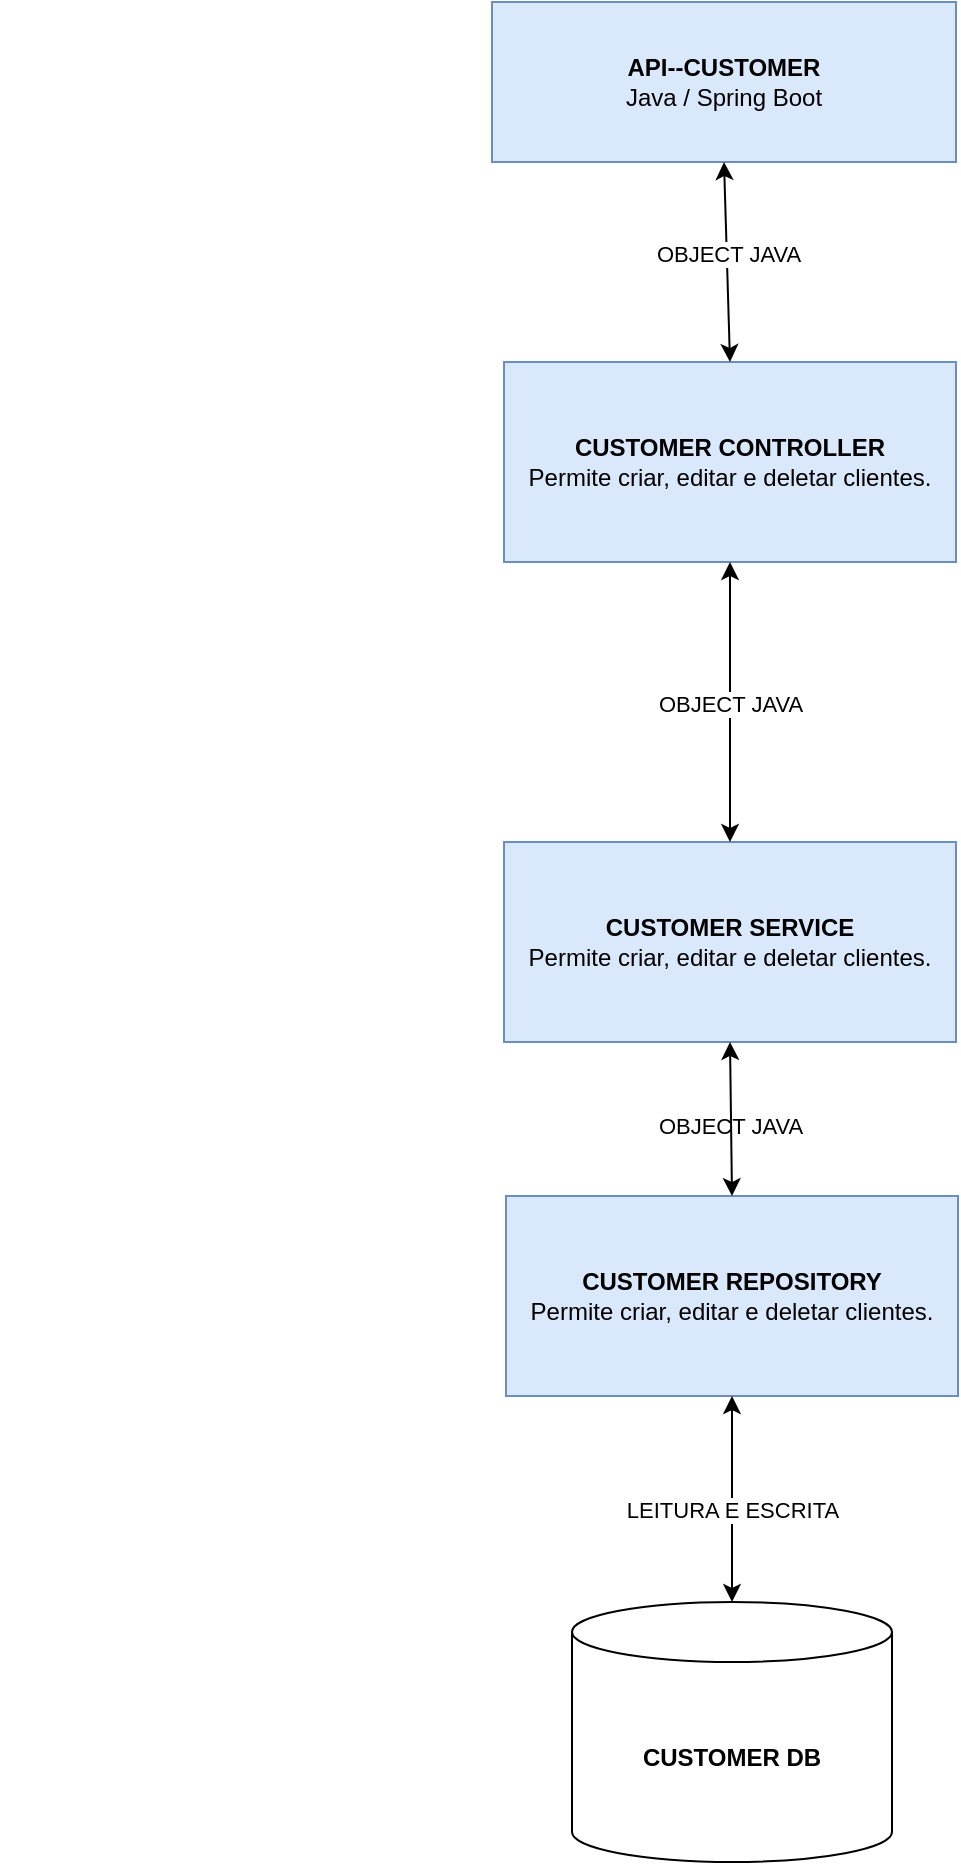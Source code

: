 <mxfile version="24.0.2" type="google">
  <diagram name="Página-1" id="NBkt7IvmojByfJSfpqG8">
    <mxGraphModel dx="-1209" dy="-639" grid="1" gridSize="10" guides="1" tooltips="1" connect="1" arrows="1" fold="1" page="1" pageScale="1" pageWidth="827" pageHeight="1169" math="0" shadow="0">
      <root>
        <mxCell id="0" />
        <mxCell id="1" parent="0" />
        <mxCell id="CX8ekr87qEy7F5eOEZGb-689" value="&lt;font style=&quot;font-size: 12px;&quot;&gt;&lt;b style=&quot;border-color: var(--border-color);&quot;&gt;CUSTOMER CONTROLLER&lt;/b&gt;&lt;br style=&quot;border-color: var(--border-color);&quot;&gt;Permite criar, editar e deletar clientes.&lt;br&gt;&lt;/font&gt;" style="rounded=0;whiteSpace=wrap;html=1;fillColor=#dae8fc;strokeColor=#6c8ebf;" parent="1" vertex="1">
          <mxGeometry x="3202" y="1540" width="226" height="100" as="geometry" />
        </mxCell>
        <mxCell id="CX8ekr87qEy7F5eOEZGb-787" value="&lt;b&gt;API--CUSTOMER&lt;/b&gt;&lt;div&gt;Java / Spring Boot&lt;b&gt;&lt;br&gt;&lt;/b&gt;&lt;/div&gt;" style="rounded=0;whiteSpace=wrap;html=1;fillColor=#dae8fc;strokeColor=#6c8ebf;" parent="1" vertex="1">
          <mxGeometry x="3196" y="1360" width="232" height="80" as="geometry" />
        </mxCell>
        <mxCell id="CX8ekr87qEy7F5eOEZGb-792" value="&lt;font style=&quot;font-size: 12px;&quot;&gt;&lt;b style=&quot;border-color: var(--border-color);&quot;&gt;CUSTOMER REPOSITORY&lt;/b&gt;&lt;br style=&quot;border-color: var(--border-color);&quot;&gt;Permite criar, editar e deletar clientes.&lt;br&gt;&lt;/font&gt;" style="rounded=0;whiteSpace=wrap;html=1;fillColor=#dae8fc;strokeColor=#6c8ebf;" parent="1" vertex="1">
          <mxGeometry x="3203" y="1957" width="226" height="100" as="geometry" />
        </mxCell>
        <mxCell id="CX8ekr87qEy7F5eOEZGb-810" value="OBJECT JAVA" style="edgeLabel;html=1;align=center;verticalAlign=middle;resizable=0;points=[];" parent="1" connectable="0" vertex="1">
          <mxGeometry x="2950.0" y="1930.003" as="geometry">
            <mxPoint x="365" y="-8" as="offset" />
          </mxGeometry>
        </mxCell>
        <mxCell id="CX8ekr87qEy7F5eOEZGb-818" value="&lt;font style=&quot;font-size: 12px;&quot;&gt;&lt;b style=&quot;border-color: var(--border-color);&quot;&gt;CUSTOMER SERVICE&lt;/b&gt;&lt;br style=&quot;border-color: var(--border-color);&quot;&gt;Permite criar, editar e deletar clientes.&lt;br&gt;&lt;/font&gt;" style="rounded=0;whiteSpace=wrap;html=1;fillColor=#dae8fc;strokeColor=#6c8ebf;" parent="1" vertex="1">
          <mxGeometry x="3202" y="1780" width="226" height="100" as="geometry" />
        </mxCell>
        <mxCell id="CX8ekr87qEy7F5eOEZGb-825" value="" style="endArrow=classic;startArrow=classic;html=1;rounded=0;entryX=0.5;entryY=1;entryDx=0;entryDy=0;exitX=0.5;exitY=0;exitDx=0;exitDy=0;" parent="1" source="CX8ekr87qEy7F5eOEZGb-818" target="CX8ekr87qEy7F5eOEZGb-689" edge="1">
          <mxGeometry width="50" height="50" relative="1" as="geometry">
            <mxPoint x="4099" y="1870" as="sourcePoint" />
            <mxPoint x="4149" y="1820" as="targetPoint" />
          </mxGeometry>
        </mxCell>
        <mxCell id="Ni18-RHiG1lsrnfbKM-f-1" value="OBJECT JAVA" style="edgeLabel;html=1;align=center;verticalAlign=middle;resizable=0;points=[];" parent="CX8ekr87qEy7F5eOEZGb-825" connectable="0" vertex="1">
          <mxGeometry x="-0.025" relative="1" as="geometry">
            <mxPoint y="-1" as="offset" />
          </mxGeometry>
        </mxCell>
        <mxCell id="CX8ekr87qEy7F5eOEZGb-828" value="" style="endArrow=classic;startArrow=classic;html=1;rounded=0;entryX=0.5;entryY=1;entryDx=0;entryDy=0;exitX=0.5;exitY=0;exitDx=0;exitDy=0;" parent="1" source="CX8ekr87qEy7F5eOEZGb-792" target="CX8ekr87qEy7F5eOEZGb-818" edge="1">
          <mxGeometry width="50" height="50" relative="1" as="geometry">
            <mxPoint x="3639" y="1990" as="sourcePoint" />
            <mxPoint x="3689" y="1940" as="targetPoint" />
          </mxGeometry>
        </mxCell>
        <mxCell id="CX8ekr87qEy7F5eOEZGb-835" value="" style="endArrow=classic;startArrow=classic;html=1;rounded=0;entryX=0.5;entryY=1;entryDx=0;entryDy=0;exitX=0.5;exitY=0;exitDx=0;exitDy=0;" parent="1" source="CX8ekr87qEy7F5eOEZGb-689" target="CX8ekr87qEy7F5eOEZGb-787" edge="1">
          <mxGeometry width="50" height="50" relative="1" as="geometry">
            <mxPoint x="3449" y="1870" as="sourcePoint" />
            <mxPoint x="3499" y="1820" as="targetPoint" />
          </mxGeometry>
        </mxCell>
        <mxCell id="Ni18-RHiG1lsrnfbKM-f-2" value="OBJECT JAVA" style="edgeLabel;html=1;align=center;verticalAlign=middle;resizable=0;points=[];" parent="CX8ekr87qEy7F5eOEZGb-835" connectable="0" vertex="1">
          <mxGeometry x="0.057" relative="1" as="geometry">
            <mxPoint y="-1" as="offset" />
          </mxGeometry>
        </mxCell>
        <mxCell id="CX8ekr87qEy7F5eOEZGb-836" value="&lt;b&gt;CUSTOMER DB&lt;/b&gt;" style="shape=cylinder3;whiteSpace=wrap;html=1;boundedLbl=1;backgroundOutline=1;size=15;" parent="1" vertex="1">
          <mxGeometry x="3236" y="2160" width="160" height="130" as="geometry" />
        </mxCell>
        <mxCell id="CX8ekr87qEy7F5eOEZGb-837" value="" style="endArrow=classic;startArrow=classic;html=1;rounded=0;exitX=0.5;exitY=1;exitDx=0;exitDy=0;entryX=0.5;entryY=0;entryDx=0;entryDy=0;entryPerimeter=0;" parent="1" source="CX8ekr87qEy7F5eOEZGb-792" target="CX8ekr87qEy7F5eOEZGb-836" edge="1">
          <mxGeometry width="50" height="50" relative="1" as="geometry">
            <mxPoint x="3300" y="1980" as="sourcePoint" />
            <mxPoint x="3350" y="1930" as="targetPoint" />
          </mxGeometry>
        </mxCell>
        <mxCell id="Ni18-RHiG1lsrnfbKM-f-3" value="LEITURA E ESCRITA" style="edgeLabel;html=1;align=center;verticalAlign=middle;resizable=0;points=[];" parent="CX8ekr87qEy7F5eOEZGb-837" connectable="0" vertex="1">
          <mxGeometry x="0.123" relative="1" as="geometry">
            <mxPoint y="-1" as="offset" />
          </mxGeometry>
        </mxCell>
      </root>
    </mxGraphModel>
  </diagram>
</mxfile>
